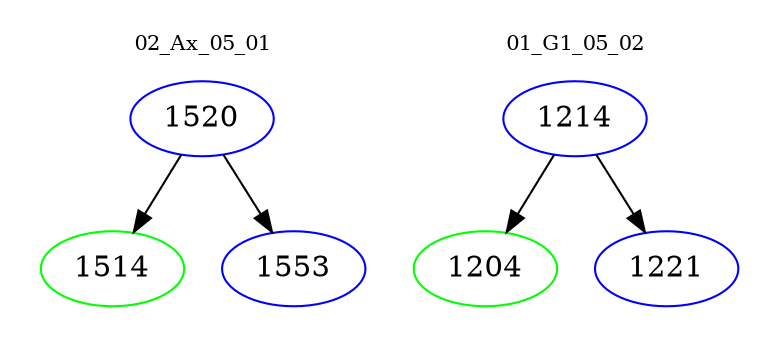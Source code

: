 digraph{
subgraph cluster_0 {
color = white
label = "02_Ax_05_01";
fontsize=10;
T0_1520 [label="1520", color="blue"]
T0_1520 -> T0_1514 [color="black"]
T0_1514 [label="1514", color="green"]
T0_1520 -> T0_1553 [color="black"]
T0_1553 [label="1553", color="blue"]
}
subgraph cluster_1 {
color = white
label = "01_G1_05_02";
fontsize=10;
T1_1214 [label="1214", color="blue"]
T1_1214 -> T1_1204 [color="black"]
T1_1204 [label="1204", color="green"]
T1_1214 -> T1_1221 [color="black"]
T1_1221 [label="1221", color="blue"]
}
}
